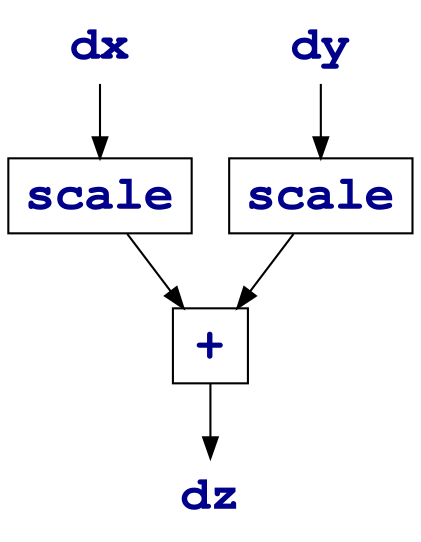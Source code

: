digraph G {
    graph [dpi="300"]   
    node [shape=square, fontsize="24", fontname="courier bold", fontcolor="blue4"]
    edge [fontsize="24", fontname="courier bold", fontcolor="blue4"]

    in1    [label="dx", shape="none"]
    in2    [label="dy", shape="none"]
    scale1 [label="scale", shape="rectangle"]
    scale2 [label="scale", shape="rectangle"]
    add1   [label="+"]
    result [label="dz", shape="none"]
    
    in1 -> scale1 -> add1
    in2 -> scale2 -> add1
    add1 -> result
}
